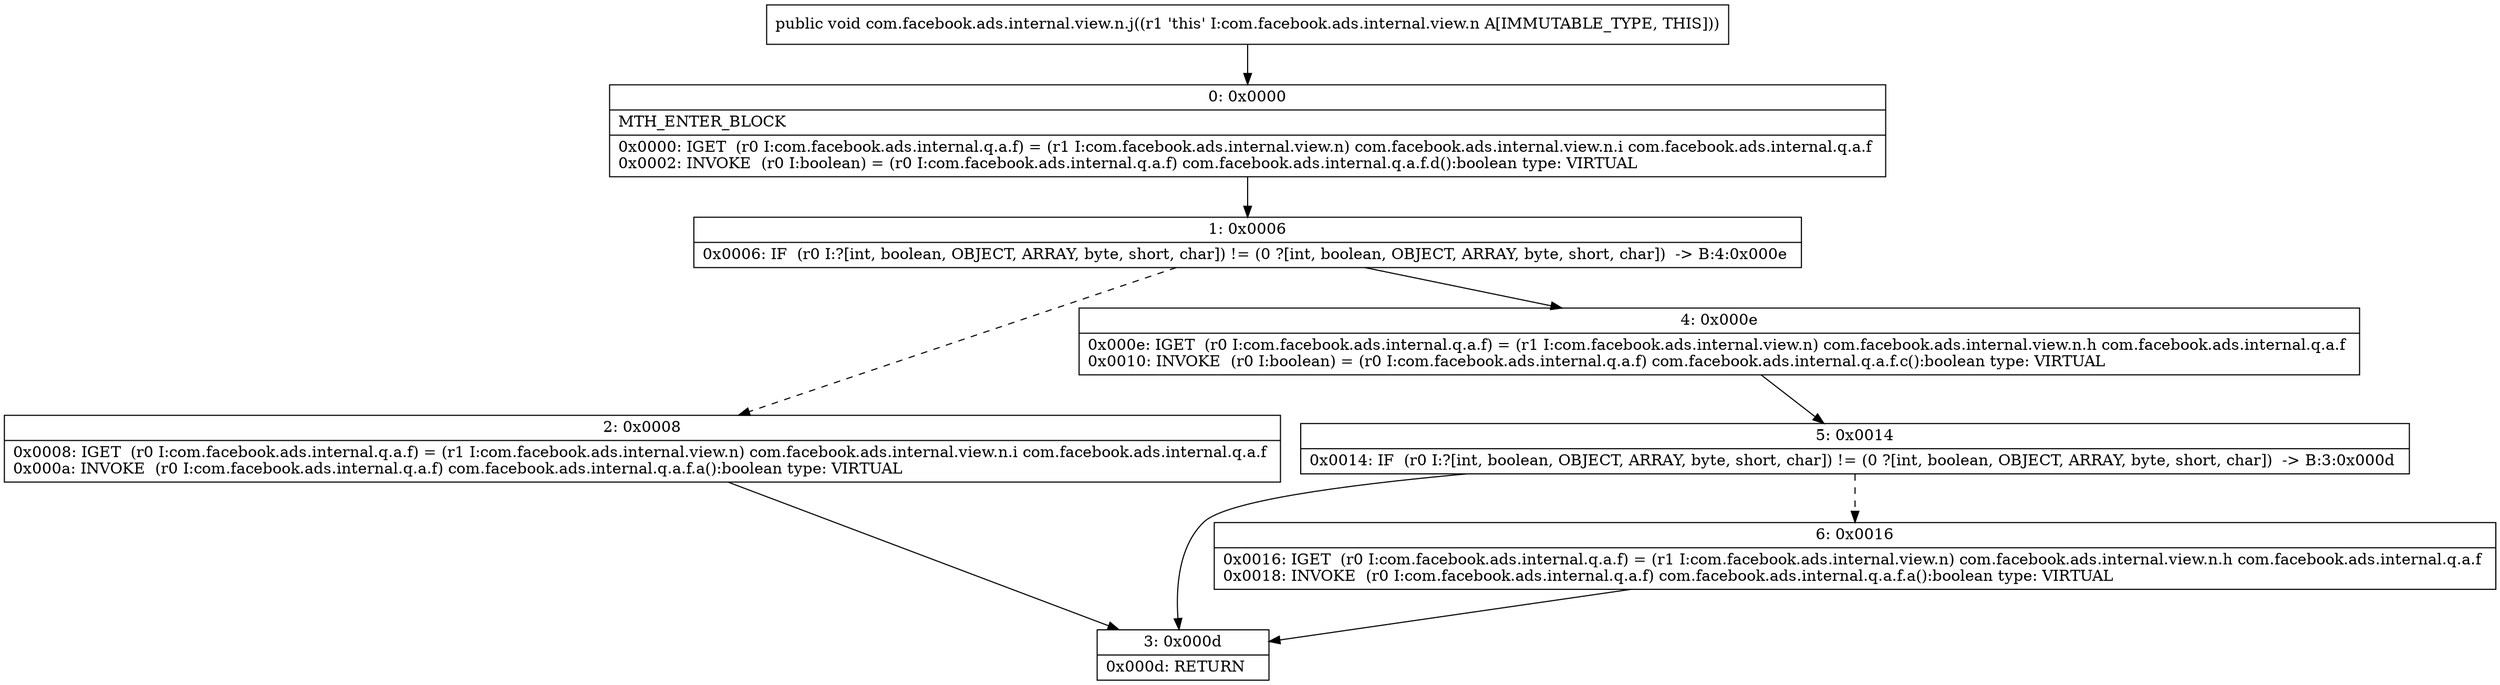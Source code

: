 digraph "CFG forcom.facebook.ads.internal.view.n.j()V" {
Node_0 [shape=record,label="{0\:\ 0x0000|MTH_ENTER_BLOCK\l|0x0000: IGET  (r0 I:com.facebook.ads.internal.q.a.f) = (r1 I:com.facebook.ads.internal.view.n) com.facebook.ads.internal.view.n.i com.facebook.ads.internal.q.a.f \l0x0002: INVOKE  (r0 I:boolean) = (r0 I:com.facebook.ads.internal.q.a.f) com.facebook.ads.internal.q.a.f.d():boolean type: VIRTUAL \l}"];
Node_1 [shape=record,label="{1\:\ 0x0006|0x0006: IF  (r0 I:?[int, boolean, OBJECT, ARRAY, byte, short, char]) != (0 ?[int, boolean, OBJECT, ARRAY, byte, short, char])  \-\> B:4:0x000e \l}"];
Node_2 [shape=record,label="{2\:\ 0x0008|0x0008: IGET  (r0 I:com.facebook.ads.internal.q.a.f) = (r1 I:com.facebook.ads.internal.view.n) com.facebook.ads.internal.view.n.i com.facebook.ads.internal.q.a.f \l0x000a: INVOKE  (r0 I:com.facebook.ads.internal.q.a.f) com.facebook.ads.internal.q.a.f.a():boolean type: VIRTUAL \l}"];
Node_3 [shape=record,label="{3\:\ 0x000d|0x000d: RETURN   \l}"];
Node_4 [shape=record,label="{4\:\ 0x000e|0x000e: IGET  (r0 I:com.facebook.ads.internal.q.a.f) = (r1 I:com.facebook.ads.internal.view.n) com.facebook.ads.internal.view.n.h com.facebook.ads.internal.q.a.f \l0x0010: INVOKE  (r0 I:boolean) = (r0 I:com.facebook.ads.internal.q.a.f) com.facebook.ads.internal.q.a.f.c():boolean type: VIRTUAL \l}"];
Node_5 [shape=record,label="{5\:\ 0x0014|0x0014: IF  (r0 I:?[int, boolean, OBJECT, ARRAY, byte, short, char]) != (0 ?[int, boolean, OBJECT, ARRAY, byte, short, char])  \-\> B:3:0x000d \l}"];
Node_6 [shape=record,label="{6\:\ 0x0016|0x0016: IGET  (r0 I:com.facebook.ads.internal.q.a.f) = (r1 I:com.facebook.ads.internal.view.n) com.facebook.ads.internal.view.n.h com.facebook.ads.internal.q.a.f \l0x0018: INVOKE  (r0 I:com.facebook.ads.internal.q.a.f) com.facebook.ads.internal.q.a.f.a():boolean type: VIRTUAL \l}"];
MethodNode[shape=record,label="{public void com.facebook.ads.internal.view.n.j((r1 'this' I:com.facebook.ads.internal.view.n A[IMMUTABLE_TYPE, THIS])) }"];
MethodNode -> Node_0;
Node_0 -> Node_1;
Node_1 -> Node_2[style=dashed];
Node_1 -> Node_4;
Node_2 -> Node_3;
Node_4 -> Node_5;
Node_5 -> Node_3;
Node_5 -> Node_6[style=dashed];
Node_6 -> Node_3;
}

